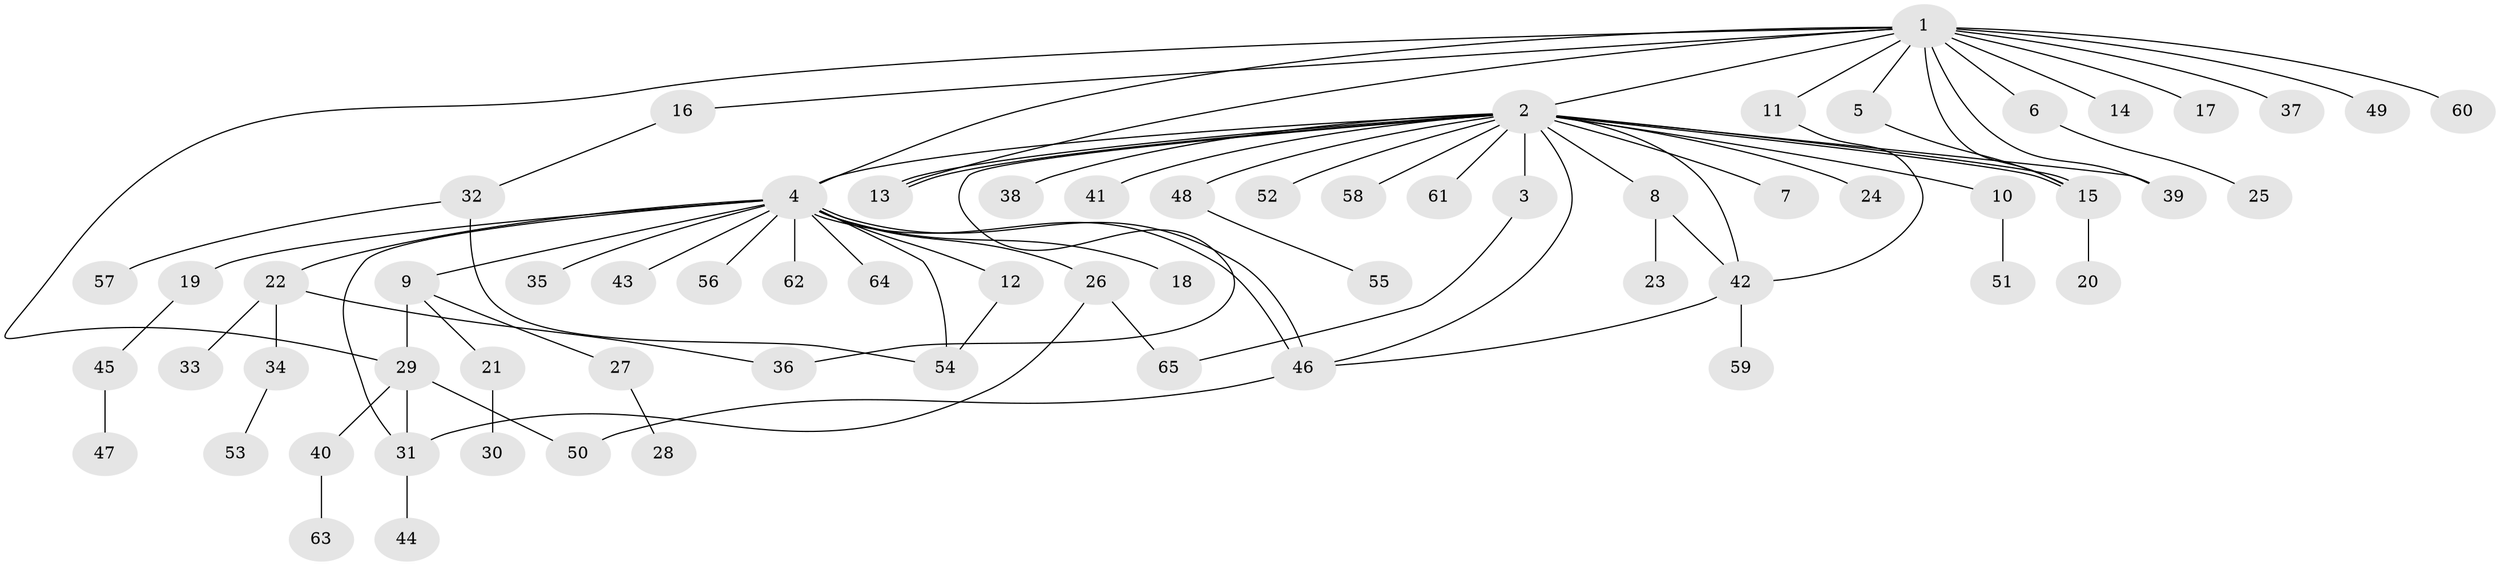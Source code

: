 // coarse degree distribution, {14: 0.03125, 20: 0.03125, 2: 0.28125, 8: 0.03125, 1: 0.53125, 4: 0.0625, 3: 0.03125}
// Generated by graph-tools (version 1.1) at 2025/18/03/04/25 18:18:13]
// undirected, 65 vertices, 84 edges
graph export_dot {
graph [start="1"]
  node [color=gray90,style=filled];
  1;
  2;
  3;
  4;
  5;
  6;
  7;
  8;
  9;
  10;
  11;
  12;
  13;
  14;
  15;
  16;
  17;
  18;
  19;
  20;
  21;
  22;
  23;
  24;
  25;
  26;
  27;
  28;
  29;
  30;
  31;
  32;
  33;
  34;
  35;
  36;
  37;
  38;
  39;
  40;
  41;
  42;
  43;
  44;
  45;
  46;
  47;
  48;
  49;
  50;
  51;
  52;
  53;
  54;
  55;
  56;
  57;
  58;
  59;
  60;
  61;
  62;
  63;
  64;
  65;
  1 -- 2;
  1 -- 4;
  1 -- 5;
  1 -- 6;
  1 -- 11;
  1 -- 13;
  1 -- 14;
  1 -- 15;
  1 -- 16;
  1 -- 17;
  1 -- 29;
  1 -- 37;
  1 -- 39;
  1 -- 49;
  1 -- 60;
  2 -- 3;
  2 -- 4;
  2 -- 7;
  2 -- 8;
  2 -- 10;
  2 -- 13;
  2 -- 13;
  2 -- 15;
  2 -- 15;
  2 -- 24;
  2 -- 36;
  2 -- 38;
  2 -- 39;
  2 -- 41;
  2 -- 42;
  2 -- 46;
  2 -- 48;
  2 -- 52;
  2 -- 58;
  2 -- 61;
  3 -- 65;
  4 -- 9;
  4 -- 12;
  4 -- 18;
  4 -- 19;
  4 -- 22;
  4 -- 26;
  4 -- 31;
  4 -- 35;
  4 -- 43;
  4 -- 46;
  4 -- 46;
  4 -- 54;
  4 -- 56;
  4 -- 62;
  4 -- 64;
  5 -- 15;
  6 -- 25;
  8 -- 23;
  8 -- 42;
  9 -- 21;
  9 -- 27;
  9 -- 29;
  10 -- 51;
  11 -- 42;
  12 -- 54;
  15 -- 20;
  16 -- 32;
  19 -- 45;
  21 -- 30;
  22 -- 33;
  22 -- 34;
  22 -- 36;
  26 -- 31;
  26 -- 65;
  27 -- 28;
  29 -- 31;
  29 -- 40;
  29 -- 50;
  31 -- 44;
  32 -- 54;
  32 -- 57;
  34 -- 53;
  40 -- 63;
  42 -- 46;
  42 -- 59;
  45 -- 47;
  46 -- 50;
  48 -- 55;
}
